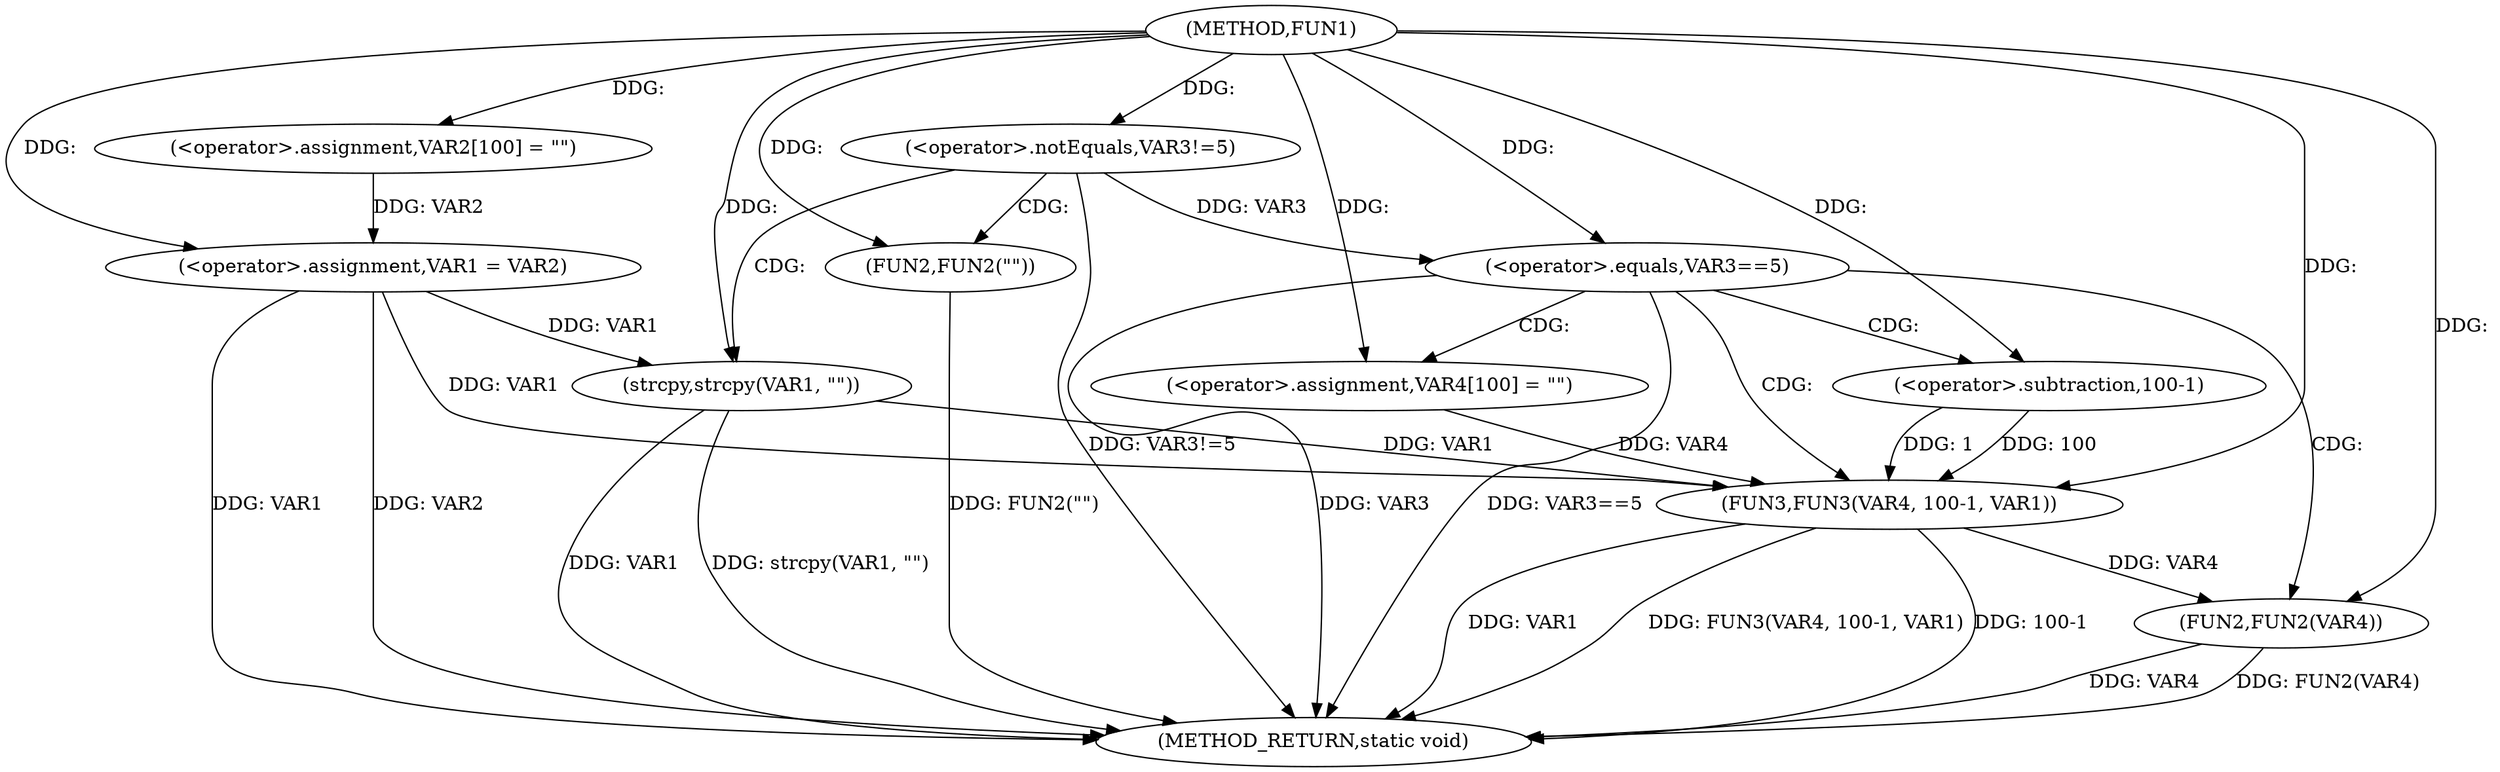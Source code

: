 digraph FUN1 {  
"1000100" [label = "(METHOD,FUN1)" ]
"1000140" [label = "(METHOD_RETURN,static void)" ]
"1000104" [label = "(<operator>.assignment,VAR2[100] = \"\")" ]
"1000107" [label = "(<operator>.assignment,VAR1 = VAR2)" ]
"1000111" [label = "(<operator>.notEquals,VAR3!=5)" ]
"1000115" [label = "(FUN2,FUN2(\"\"))" ]
"1000119" [label = "(strcpy,strcpy(VAR1, \"\"))" ]
"1000123" [label = "(<operator>.equals,VAR3==5)" ]
"1000129" [label = "(<operator>.assignment,VAR4[100] = \"\")" ]
"1000132" [label = "(FUN3,FUN3(VAR4, 100-1, VAR1))" ]
"1000134" [label = "(<operator>.subtraction,100-1)" ]
"1000138" [label = "(FUN2,FUN2(VAR4))" ]
  "1000107" -> "1000140"  [ label = "DDG: VAR1"] 
  "1000115" -> "1000140"  [ label = "DDG: FUN2(\"\")"] 
  "1000119" -> "1000140"  [ label = "DDG: VAR1"] 
  "1000138" -> "1000140"  [ label = "DDG: FUN2(VAR4)"] 
  "1000119" -> "1000140"  [ label = "DDG: strcpy(VAR1, \"\")"] 
  "1000111" -> "1000140"  [ label = "DDG: VAR3!=5"] 
  "1000123" -> "1000140"  [ label = "DDG: VAR3"] 
  "1000123" -> "1000140"  [ label = "DDG: VAR3==5"] 
  "1000132" -> "1000140"  [ label = "DDG: FUN3(VAR4, 100-1, VAR1)"] 
  "1000138" -> "1000140"  [ label = "DDG: VAR4"] 
  "1000132" -> "1000140"  [ label = "DDG: 100-1"] 
  "1000132" -> "1000140"  [ label = "DDG: VAR1"] 
  "1000107" -> "1000140"  [ label = "DDG: VAR2"] 
  "1000100" -> "1000104"  [ label = "DDG: "] 
  "1000104" -> "1000107"  [ label = "DDG: VAR2"] 
  "1000100" -> "1000107"  [ label = "DDG: "] 
  "1000100" -> "1000111"  [ label = "DDG: "] 
  "1000100" -> "1000115"  [ label = "DDG: "] 
  "1000107" -> "1000119"  [ label = "DDG: VAR1"] 
  "1000100" -> "1000119"  [ label = "DDG: "] 
  "1000111" -> "1000123"  [ label = "DDG: VAR3"] 
  "1000100" -> "1000123"  [ label = "DDG: "] 
  "1000100" -> "1000129"  [ label = "DDG: "] 
  "1000129" -> "1000132"  [ label = "DDG: VAR4"] 
  "1000100" -> "1000132"  [ label = "DDG: "] 
  "1000134" -> "1000132"  [ label = "DDG: 100"] 
  "1000134" -> "1000132"  [ label = "DDG: 1"] 
  "1000100" -> "1000134"  [ label = "DDG: "] 
  "1000107" -> "1000132"  [ label = "DDG: VAR1"] 
  "1000119" -> "1000132"  [ label = "DDG: VAR1"] 
  "1000132" -> "1000138"  [ label = "DDG: VAR4"] 
  "1000100" -> "1000138"  [ label = "DDG: "] 
  "1000111" -> "1000119"  [ label = "CDG: "] 
  "1000111" -> "1000115"  [ label = "CDG: "] 
  "1000123" -> "1000132"  [ label = "CDG: "] 
  "1000123" -> "1000129"  [ label = "CDG: "] 
  "1000123" -> "1000138"  [ label = "CDG: "] 
  "1000123" -> "1000134"  [ label = "CDG: "] 
}
